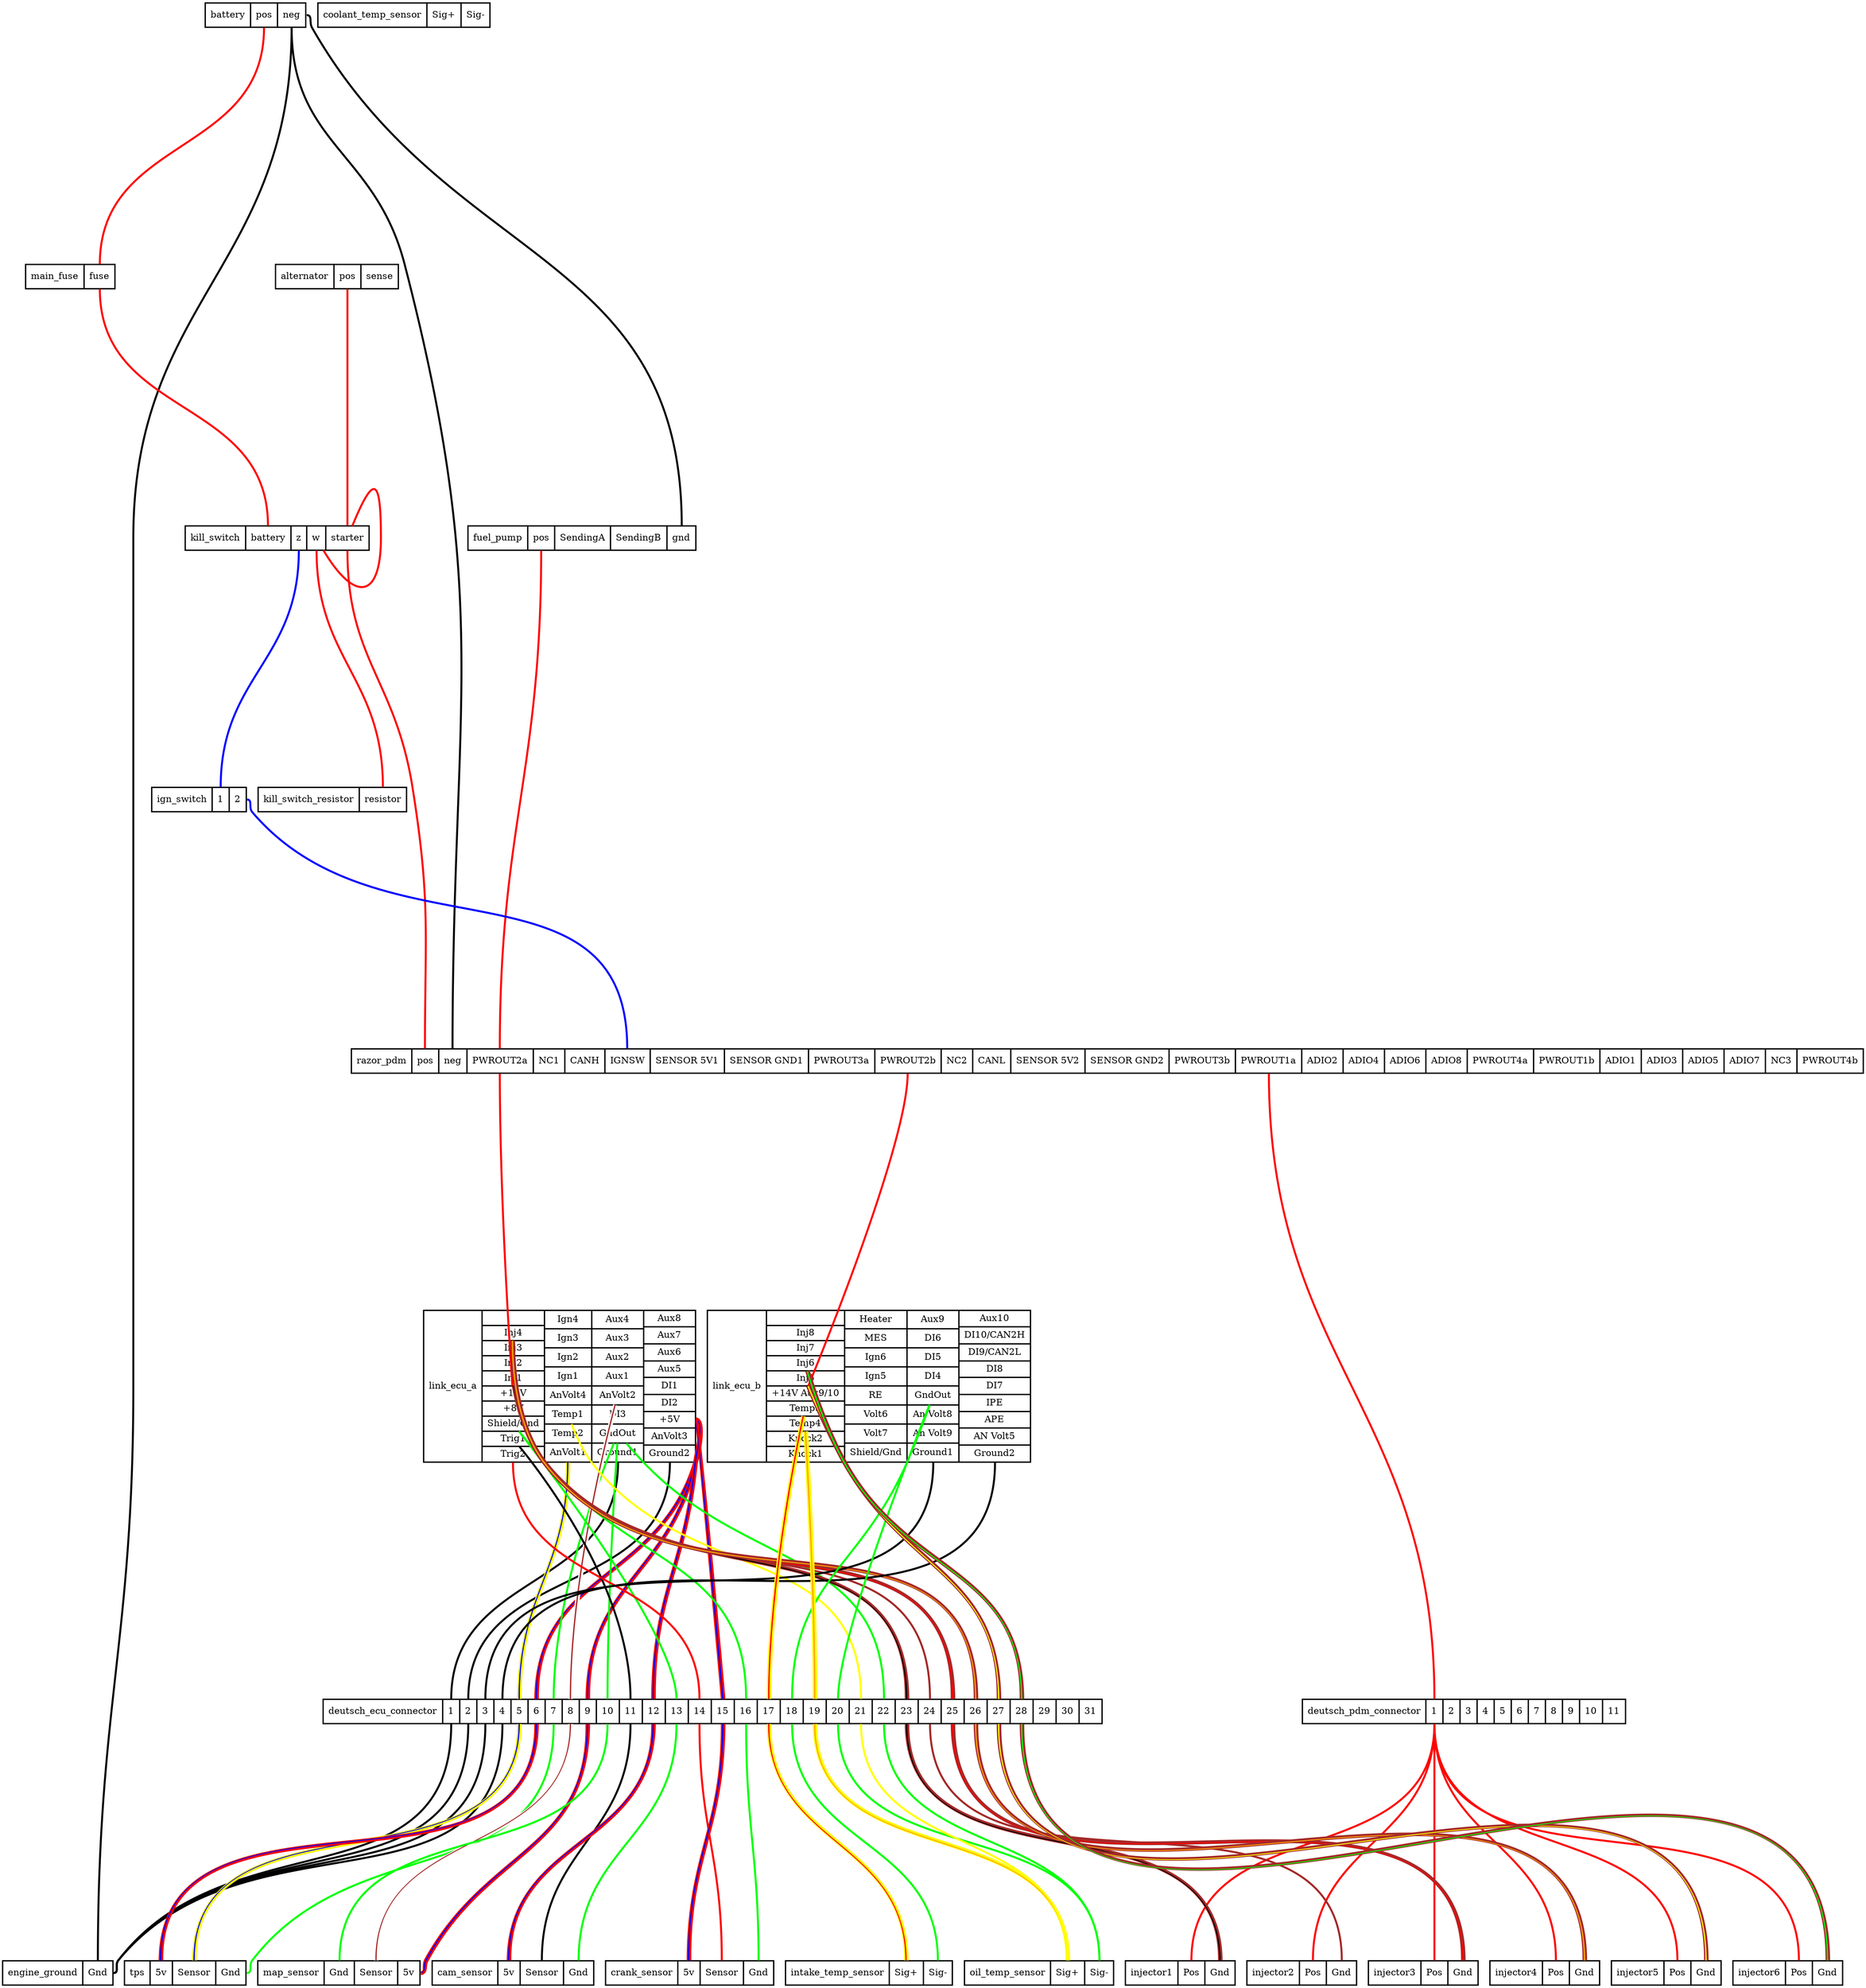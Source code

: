 graph "" {
	graph [bb="0,0,2833,3010",
		ranksep=5
	];
	node [label="\N"];
	battery	[height=0.51389,
		label="battery | <pos> pos | <neg> neg ",
		pos="385,2991.5",
		rects="308.5,2973.5,377.5,3009.5 377.5,2973.5,418.5,3009.5 418.5,2973.5,461.5,3009.5",
		shape=record,
		style=bold,
		width=2.125];
	main_fuse	[height=0.51389,
		label="main_fuse | <fuse> fuse ",
		pos="103,2594.5",
		rects="35,2576.5,124,2612.5 124,2576.5,171,2612.5",
		shape=record,
		style=bold,
		width=1.8889];
	battery:pos -- main_fuse:fuse	[color=red,
		penwidth=3,
		pos="398,2973 398,2778.2 148,2807.8 148,2613"];
	razor_pdm	[height=0.51389,
		label="razor_pdm | <pos> pos | <neg> neg | <PWROUT2a> PWROUT2a | <NC1> NC1 | <CANH> CANH | <IGNSW> IGNSW | <SENSOR 5V1> SENSOR 5V1 | <SENSOR \
GND1> SENSOR GND1 | <PWROUT3a> PWROUT3a | <PWROUT2b> PWROUT2b | <NC2> NC2 | <CANL> CANL | <SENSOR 5V2> SENSOR 5V2 | <SENSOR GND2> \
SENSOR GND2 | <PWROUT3b> PWROUT3b | <PWROUT1a> PWROUT1a | <ADIO2> ADIO2 | <ADIO4> ADIO4 | <ADIO6> ADIO6 | <ADIO8> ADIO8 | <PWROUT4a> \
PWROUT4a | <PWROUT1b> PWROUT1b | <ADIO1> ADIO1 | <ADIO3> ADIO3 | <ADIO5> ADIO5 | <ADIO7> ADIO7 | <NC3> NC3 | <PWROUT4b> PWROUT4b ",
		pos="1682,1403.5",
		rects="531,1385.5,623,1421.5 623,1385.5,664,1421.5 664,1385.5,707,1421.5 707,1385.5,808,1421.5 808,1385.5,856,1421.5 856,1385.5,917,1421.5 \
917,1385.5,986,1421.5 986,1385.5,1099,1421.5 1099,1385.5,1227,1421.5 1227,1385.5,1328,1421.5 1328,1385.5,1429,1421.5 1429,1385.5,\
1477,1421.5 1477,1385.5,1535,1421.5 1535,1385.5,1648,1421.5 1648,1385.5,1776,1421.5 1776,1385.5,1877,1421.5 1877,1385.5,1978,1421.5 \
1978,1385.5,2041,1421.5 2041,1385.5,2104,1421.5 2104,1385.5,2167,1421.5 2167,1385.5,2230,1421.5 2230,1385.5,2331,1421.5 2331,1385.5,\
2432,1421.5 2432,1385.5,2495,1421.5 2495,1385.5,2558,1421.5 2558,1385.5,2621,1421.5 2621,1385.5,2684,1421.5 2684,1385.5,2732,1421.5 \
2732,1385.5,2833,1421.5",
		shape=record,
		style=bold,
		width=31.972];
	battery:neg -- razor_pdm:neg	[color=black,
		penwidth=3,
		pos="440,2973 440,2795.7 567.53,2784.7 612,2613 744.98,2099.6 685,1952.3 685,1422"];
	fuel_pump	[height=0.51389,
		label="fuel_pump | <pos> pos | <SendingA> SendingA | <SendingB> SendingB | <gnd> gnd ",
		pos="882,2197.5",
		rects="708.5,2179.5,799.5,2215.5 799.5,2179.5,840.5,2215.5 840.5,2179.5,925.5,2215.5 925.5,2179.5,1011.5,2215.5 1011.5,2179.5,1055.5,2215.5",
		shape=record,
		style=bold,
		width=4.8194];
	battery:neg -- fuel_pump:gnd	[color=black,
		penwidth=3,
		pos="463,2991.5 471.96,2991.5 466.52,2980.8 471,2973 680.72,2609.9 1034,2635.3 1034,2216"];
	engine_ground	[height=0.51389,
		label="engine_ground | <Gnd> Gnd ",
		pos="84,18.5",
		rects="0,0.5,122,36.5 122,0.5,168,36.5",
		shape=record,
		style=bold,
		width=2.3333];
	battery:neg -- engine_ground:Gnd	[color=black,
		penwidth=3,
		pos="440,2973 440,2612.5 199,2559 199,2198.5 199,2198.5 199,2198.5 199,908.5 199,520.42 145,425.08 145,37"];
	kill_switch	[height=0.51389,
		label="kill_switch | <battery> battery | <z> z | <w> w | <starter> starter ",
		pos="418,2197.5",
		rects="278,2179.5,370,2215.5 370,2179.5,439,2215.5 439,2179.5,463,2215.5 463,2179.5,492,2215.5 492,2179.5,558,2215.5",
		shape=record,
		style=bold,
		width=3.8889];
	main_fuse:fuse -- kill_switch:battery	[color=red,
		penwidth=3,
		pos="148,2576 148,2379.7 404,2412.3 404,2216"];
	link_ecu_a	[height=3.2083,
		label="link_ecu_a | {  | <Inj4> Inj4  | <Inj3> Inj3  | <Inj2> Inj2  | <Inj1> Inj1  | <+14V> +14V  | <+8V> +8V  | <Shield/Gnd> Shield/Gnd  | <\
Trig1> Trig1  | <Trig2> Trig2 } | {<Ign4> Ign4  | <Ign3> Ign3  | <Ign2> Ign2  | <Ign1> Ign1  | <AnVolt4> AnVolt4  | <Temp1> Temp1  | <\
Temp2> Temp2  | <AnVolt1> AnVolt1 } | {<Aux4> Aux4  | <Aux3> Aux3  | <Aux2> Aux2  | <Aux1> Aux1  | <AnVolt2> AnVolt2  | <DI3> DI3  | <\
GndOut> GndOut  | <Ground1> Ground1 } | {<Aux8> Aux8  | <Aux7> Aux7  | <Aux6> Aux6  | <Aux5> Aux5  | <DI1> DI1  | <DI2> DI2  | <+\
5V> +5V  | <AnVolt3> AnVolt3  | <Ground2> Ground2 } ",
		pos="848,909.5",
		rects="641,794.5,730,1024.5 730,1001.5,825,1024.5 730,978.5,825,1001.5 730,955.5,825,978.5 730,932.5,825,955.5 730,909.5,825,932.5 730,\
886.5,825,909.5 730,863.5,825,886.5 730,840.5,825,863.5 730,817.5,825,840.5 730,794.5,825,817.5 825,996.5,897,1024.5 825,967.5,897,\
996.5 825,938.5,897,967.5 825,909.5,897,938.5 825,881.5,897,909.5 825,852.5,897,881.5 825,823.5,897,852.5 825,794.5,897,823.5 897,\
996.5,976,1024.5 897,967.5,976,996.5 897,938.5,976,967.5 897,909.5,976,938.5 897,881.5,976,909.5 897,852.5,976,881.5 897,823.5,976,\
852.5 897,794.5,976,823.5 976,999.5,1055,1024.5 976,973.5,1055,999.5 976,948.5,1055,973.5 976,922.5,1055,948.5 976,897.5,1055,922.5 \
976,871.5,1055,897.5 976,846.5,1055,871.5 976,820.5,1055,846.5 976,794.5,1055,820.5",
		shape=record,
		style=bold,
		width=5.75];
	razor_pdm:PWROUT2a -- link_ecu_a:"+14V"	[color=red,
		penwidth=3,
		pos="757,1385 757,1195.3 772.31,964.32 776.14,909.55"];
	link_ecu_b	[height=3.2083,
		label="link_ecu_b | {  | <Inj8> Inj8  | <Inj7> Inj7  | <Inj6> Inj6  | <Inj5> Inj5  | <+14V Aux9/10> +14V Aux9/10  | <Temp3> Temp3  | <Temp4> \
Temp4  | <Knock2> Knock2  | <Knock1> Knock1 } | {<Heater> Heater  | <MES> MES  | <Ign6> Ign6  | <Ign5> Ign5  | <RE> RE  | <Volt6> \
Volt6  | <Volt7> Volt7  | <Shield/Gnd> Shield/Gnd } | {<Aux9> Aux9  | <DI6> DI6  | <DI5> DI5  | <DI4> DI4  | <GndOut> GndOut  | <\
An Volt8> An Volt8  | <An Volt9> An Volt9  | <Ground1> Ground1 } | {<Aux10> Aux10  | <DI10/CAN2H> DI10/CAN2H  | <DI9/CAN2L> DI9/\
CAN2L  | <DI8> DI8  | <DI7> DI7  | <IPE> IPE  | <APE> APE  | <AN Volt5> AN Volt5  | <Ground2> Ground2 } ",
		pos="1319,909.5",
		rects="1073,794.5,1163,1024.5 1163,1001.5,1282,1024.5 1163,978.5,1282,1001.5 1163,955.5,1282,978.5 1163,932.5,1282,955.5 1163,909.5,1282,\
932.5 1163,886.5,1282,909.5 1163,863.5,1282,886.5 1163,840.5,1282,863.5 1163,817.5,1282,840.5 1163,794.5,1282,817.5 1282,996.5,1377,\
1024.5 1282,967.5,1377,996.5 1282,938.5,1377,967.5 1282,909.5,1377,938.5 1282,881.5,1377,909.5 1282,852.5,1377,881.5 1282,823.5,\
1377,852.5 1282,794.5,1377,823.5 1377,996.5,1456,1024.5 1377,967.5,1456,996.5 1377,938.5,1456,967.5 1377,909.5,1456,938.5 1377,881.5,\
1456,909.5 1377,852.5,1456,881.5 1377,823.5,1456,852.5 1377,794.5,1456,823.5 1456,999.5,1565,1024.5 1456,973.5,1565,999.5 1456,948.5,\
1565,973.5 1456,922.5,1565,948.5 1456,897.5,1565,922.5 1456,871.5,1565,897.5 1456,846.5,1565,871.5 1456,820.5,1565,846.5 1456,794.5,\
1565,820.5",
		shape=record,
		style=bold,
		width=6.8333];
	razor_pdm:PWROUT2b -- link_ecu_b:"+14V Aux9/10"	[color=red,
		penwidth=3,
		pos="1378,1385 1378,1283.5 1253.7,974.8 1227,909.65"];
	deutsch_pdm_connector	[height=0.51389,
		label="deutsch_pdm_connector | <1> 1 | <2> 2 | <3> 3 | <4> 4 | <5> 5 | <6> 6 | <7> 7 | <8> 8 | <9> 9 | <10> 10 | <11> 11 ",
		pos="2225,415.5",
		rects="1979,397.5,2167,433.5 2167,397.5,2193,433.5 2193,397.5,2219,433.5 2219,397.5,2245,433.5 2245,397.5,2271,433.5 2271,397.5,2297,433.5 \
2297,397.5,2323,433.5 2323,397.5,2349,433.5 2349,397.5,2375,433.5 2375,397.5,2401,433.5 2401,397.5,2436,433.5 2436,397.5,2471,433.5",
		shape=record,
		style=bold,
		width=6.8333];
	razor_pdm:PWROUT1a -- deutsch_pdm_connector:1	[color=red,
		penwidth=3,
		pos="1928,1385 1928,947.75 2180,871.25 2180,434"];
	fuel_pump:pos -- razor_pdm:PWROUT2a	[color=red,
		penwidth=3,
		pos="820,2179 820,1841.4 757,1759.6 757,1422"];
	kill_switch:starter -- razor_pdm:pos	[color=red,
		penwidth=3,
		pos="525,2179 525,2013.1 597.88,1982.9 624,1819 651.81,1644.6 643,1598.6 643,1422"];
	kill_switch:starter -- kill_switch:w	[color=red,
		penwidth=3,
		pos="532.31,2215.7 565.52,2296.1 576,2290 576,2197.5 576,2105 536.4,2098.9 488.23,2179.3"];
	kill_switch_resistor	[height=0.51389,
		label="kill_switch_resistor | <resistor> resistor ",
		pos="502,1800.5",
		rects="389,1782.5,543,1818.5 543,1782.5,615,1818.5",
		shape=record,
		style=bold,
		width=3.1389];
	kill_switch:w -- kill_switch_resistor:resistor	[color=red,
		penwidth=3,
		pos="478,2179 478,2012.8 579,1985.2 579,1819"];
	ign_switch	[height=0.51389,
		label="ign_switch | <1> 1 | <2> 2 ",
		pos="299,1800.5",
		rects="227,1782.5,319,1818.5 319,1782.5,345,1818.5 345,1782.5,371,1818.5",
		shape=record,
		style=bold,
		width=2];
	kill_switch:z -- ign_switch:1	[color=blue,
		penwidth=3,
		pos="451,2179 451,2010.5 332,1987.5 332,1819"];
	deutsch_ecu_connector	[height=0.51389,
		label="deutsch_ecu_connector | <1> 1 | <2> 2 | <3> 3 | <4> 4 | <5> 5 | <6> 6 | <7> 7 | <8> 8 | <9> 9 | <10> 10 | <11> 11 | <12> 12 | <13> \
13 | <14> 14 | <15> 15 | <16> 16 | <17> 17 | <18> 18 | <19> 19 | <20> 20 | <21> 21 | <22> 22 | <23> 23 | <24> 24 | <25> 25 | <26> \
26 | <27> 27 | <28> 28 | <29> 29 | <30> 30 | <31> 31 ",
		pos="1081,415.5",
		rects="488,397.5,670,433.5 670,397.5,696,433.5 696,397.5,722,433.5 722,397.5,748,433.5 748,397.5,774,433.5 774,397.5,800,433.5 800,397.5,\
826,433.5 826,397.5,852,433.5 852,397.5,878,433.5 878,397.5,904,433.5 904,397.5,939,433.5 939,397.5,974,433.5 974,397.5,1009,433.5 \
1009,397.5,1044,433.5 1044,397.5,1079,433.5 1079,397.5,1114,433.5 1114,397.5,1149,433.5 1149,397.5,1184,433.5 1184,397.5,1219,433.5 \
1219,397.5,1254,433.5 1254,397.5,1289,433.5 1289,397.5,1324,433.5 1324,397.5,1359,433.5 1359,397.5,1394,433.5 1394,397.5,1429,433.5 \
1429,397.5,1464,433.5 1464,397.5,1499,433.5 1499,397.5,1534,433.5 1534,397.5,1569,433.5 1569,397.5,1604,433.5 1604,397.5,1639,433.5 \
1639,397.5,1674,433.5",
		shape=record,
		style=bold,
		width=16.472];
	link_ecu_a:Ground1 -- deutsch_ecu_connector:1	[color=black,
		penwidth=3,
		pos="937,794 937,598.18 683,629.82 683,434"];
	link_ecu_a:Ground2 -- deutsch_ecu_connector:2	[color=black,
		penwidth=3,
		pos="1016,794 1016,583.72 709,644.28 709,434"];
	link_ecu_a:AnVolt1 -- deutsch_ecu_connector:5	[color="yellow:blue:yellow",
		penwidth=3,
		pos="861,794 861,630.65 787,597.35 787,434"];
	link_ecu_a:"+5V" -- deutsch_ecu_connector:6	[color="red:blue:red",
		penwidth=3,
		pos="1056,858.5 1070.3,858.5 1059.3,807.68 1055,794 997.35,610.03 813,626.79 813,434"];
	link_ecu_a:GndOut -- deutsch_ecu_connector:7	[color=green,
		penwidth=3,
		pos="930.87,823.15 909.42,771.59 839,590.43 839,434"];
	link_ecu_a:AnVolt2 -- deutsch_ecu_connector:8	[color="white:brown:white",
		penwidth=3,
		pos="933.13,881.27 918.17,825 865,612.4 865,434"];
	link_ecu_a:"+5V" -- deutsch_ecu_connector:9	[color="red:blue:red",
		penwidth=3,
		pos="1056,858.5 1070.3,858.5 1058.1,807.98 1055,794 1016.4,622.47 891,609.82 891,434"];
	link_ecu_a:GndOut -- deutsch_ecu_connector:10	[color=green,
		penwidth=3,
		pos="936.02,823.21 932.55,771.12 921,586.48 921,434"];
	link_ecu_a:Trig1 -- deutsch_ecu_connector:11	[color=black,
		penwidth=3,
		pos="786.37,817.41 823.2,772.67 956,599.84 956,434"];
	link_ecu_a:"+5V" -- deutsch_ecu_connector:12	[color="red:blue:red",
		penwidth=3,
		pos="1056,858.5 1070.3,858.5 1056.4,808.27 1055,794 1039.5,632.24 991,596.51 991,434"];
	link_ecu_a:"Shield/Gnd" -- deutsch_ecu_connector:13	[color=green,
		penwidth=3,
		pos="785.86,840.33 830.22,783.97 1026,529.79 1026,434"];
	link_ecu_a:Trig2 -- deutsch_ecu_connector:14	[color=red,
		penwidth=3,
		pos="777,794 777,590.21 1061,637.79 1061,434"];
	link_ecu_a:"+5V" -- deutsch_ecu_connector:15	[color="red:blue:red",
		penwidth=3,
		pos="1056,858.5 1059,858.5 1097,436.96 1097,434"];
	link_ecu_a:"Shield/Gnd" -- deutsch_ecu_connector:16	[color=green,
		penwidth=3,
		pos="786.17,840.45 795.8,828.85 811.42,810.1 825,794 960.6,633.29 1132,644.28 1132,434"];
	link_ecu_a:Temp1 -- deutsch_ecu_connector:21	[color=yellow,
		penwidth=3,
		pos="866.05,852.5 872,837.19 882.86,812.38 897,794 1044.8,601.77 1307,676.5 1307,434"];
	link_ecu_a:GndOut -- deutsch_ecu_connector:22	[color=green,
		penwidth=3,
		pos="949.43,823.19 956.98,814.61 966.89,803.54 976,794 1133.6,628.98 1342,662.17 1342,434"];
	link_ecu_a:Inj1 -- deutsch_ecu_connector:23	[color="brown:black:brown",
		penwidth=3,
		pos="778.96,909.36 783.39,885.12 796.13,829.96 825,794 1008.4,565.6 1377,726.9 1377,434"];
	link_ecu_a:Inj2 -- deutsch_ecu_connector:24	[color=brown,
		penwidth=3,
		pos="778.03,932.24 780.9,904.75 791.17,837.17 825,794 1013.8,553.11 1412,740.04 1412,434"];
	link_ecu_a:Inj3 -- deutsch_ecu_connector:25	[color="brown:red:brown",
		penwidth=3,
		pos="777.31,955.18 778.68,924.67 786.01,844.44 825,794 1020.3,541.28 1447,753.41 1447,434"];
	link_ecu_a:Inj4 -- deutsch_ecu_connector:26	[color="brown:orange:brown",
		penwidth=3,
		pos="776.74,978.48 776.64,945.45 780.53,851.95 825,794 1027.7,529.86 1482,766.96 1482,434"];
	link_ecu_b:Ground1 -- deutsch_ecu_connector:3	[color=black,
		penwidth=3,
		pos="1417,794 1417,451.25 735,776.75 735,434"];
	link_ecu_b:Ground2 -- deutsch_ecu_connector:4	[color=black,
		penwidth=3,
		pos="1511,794 1511,424.26 761,803.74 761,434"];
	link_ecu_b:Temp3 -- deutsch_ecu_connector:17	[color="yellow:red:yellow",
		penwidth=3,
		pos="1219.6,863.33 1208.9,813.49 1167,606.25 1167,434"];
	link_ecu_b:GndOut -- deutsch_ecu_connector:18	[color=green,
		penwidth=3,
		pos="1411.8,881.24 1404.4,861.46 1390.5,824.69 1377,794 1305.4,631.12 1202,611.9 1202,434"];
	link_ecu_b:Temp4 -- deutsch_ecu_connector:19	[color="yellow:orange:yellow",
		penwidth=3,
		pos="1222.7,840.21 1225.7,791.62 1237,595.38 1237,434"];
	link_ecu_b:GndOut -- deutsch_ecu_connector:20	[color=green,
		penwidth=3,
		pos="1411.3,881.44 1384.5,814.65 1272,528.69 1272,434"];
	link_ecu_b:Inj5 -- deutsch_ecu_connector:27	[color="brown:yellow:brown",
		penwidth=3,
		pos="1227.1,909.27 1236.8,886.23 1259.1,835.01 1282,794 1375.1,627.16 1517,625.07 1517,434"];
	link_ecu_b:Inj6 -- deutsch_ecu_connector:28	[color="brown:green:brown",
		penwidth=3,
		pos="1225.6,932.3 1233.8,906.04 1254.7,842.57 1282,794 1379.9,619.59 1552,634 1552,434"];
	injector1	[height=0.51389,
		label="injector1 | <Pos> Pos | <Gnd> Gnd ",
		pos="1793,18.5",
		rects="1709.5,0.5,1789.5,36.5 1789.5,0.5,1830.5,36.5 1830.5,0.5,1876.5,36.5",
		shape=record,
		style=bold,
		width=2.3194];
	deutsch_pdm_connector:1 -- injector1:Pos	[color=red,
		penwidth=3,
		pos="2180,397 2180,167.56 1810,266.44 1810,37"];
	injector2	[height=0.51389,
		label="injector2 | <Pos> Pos | <Gnd> Gnd ",
		pos="1978,18.5",
		rects="1894.5,0.5,1974.5,36.5 1974.5,0.5,2015.5,36.5 2015.5,0.5,2061.5,36.5",
		shape=record,
		style=bold,
		width=2.3194];
	deutsch_pdm_connector:1 -- injector2:Pos	[color=red,
		penwidth=3,
		pos="2180,397 2180,217.11 1995,216.89 1995,37"];
	injector3	[height=0.51389,
		label="injector3 | <Pos> Pos | <Gnd> Gnd ",
		pos="2163,18.5",
		rects="2079.5,0.5,2159.5,36.5 2159.5,0.5,2200.5,36.5 2200.5,0.5,2246.5,36.5",
		shape=record,
		style=bold,
		width=2.3194];
	deutsch_pdm_connector:1 -- injector3:Pos	[color=red,
		penwidth=3,
		pos="2180,397 2180,237 2180,197 2180,37"];
	injector4	[height=0.51389,
		label="injector4 | <Pos> Pos | <Gnd> Gnd ",
		pos="2348,18.5",
		rects="2264.5,0.5,2344.5,36.5 2344.5,0.5,2385.5,36.5 2385.5,0.5,2431.5,36.5",
		shape=record,
		style=bold,
		width=2.3194];
	deutsch_pdm_connector:1 -- injector4:Pos	[color=red,
		penwidth=3,
		pos="2180,397 2180,217.11 2365,216.89 2365,37"];
	injector5	[height=0.51389,
		label="injector5 | <Pos> Pos | <Gnd> Gnd ",
		pos="2533,18.5",
		rects="2449.5,0.5,2529.5,36.5 2529.5,0.5,2570.5,36.5 2570.5,0.5,2616.5,36.5",
		shape=record,
		style=bold,
		width=2.3194];
	deutsch_pdm_connector:1 -- injector5:Pos	[color=red,
		penwidth=3,
		pos="2180,397 2180,167.56 2550,266.44 2550,37"];
	injector6	[height=0.51389,
		label="injector6 | <Pos> Pos | <Gnd> Gnd ",
		pos="2718,18.5",
		rects="2634.5,0.5,2714.5,36.5 2714.5,0.5,2755.5,36.5 2755.5,0.5,2801.5,36.5",
		shape=record,
		style=bold,
		width=2.3194];
	deutsch_pdm_connector:1 -- injector6:Pos	[color=red,
		penwidth=3,
		pos="2180,397 2180,102.99 2735,331.01 2735,37"];
	ign_switch:2 -- razor_pdm:IGNSW	[color=blue,
		penwidth=3,
		pos="372,1800.5 380.96,1800.5 374.17,1788.8 380,1782 575.15,1554.1 951,1722 951,1422"];
	alternator	[height=0.51389,
		label="alternator | <pos> pos | <sense> sense ",
		pos="509,2594.5",
		rects="415.5,2576.5,504.5,2612.5 504.5,2576.5,545.5,2612.5 545.5,2576.5,602.5,2612.5",
		shape=record,
		style=bold,
		width=2.5972];
	alternator:pos -- kill_switch:starter	[color=red,
		penwidth=3,
		pos="525,2576 525,2416 525,2376 525,2216"];
	deutsch_ecu_connector:1 -- engine_ground:Gnd	[color=black,
		penwidth=3,
		pos="683,397 683,120.64 344.9,255.74 176,37 170.63,30.042 177.79,18.5 169,18.5"];
	deutsch_ecu_connector:2 -- engine_ground:Gnd	[color=black,
		penwidth=3,
		pos="709,397 709,111.14 353.35,261.2 176,37 170.55,30.105 177.79,18.5 169,18.5"];
	deutsch_ecu_connector:3 -- engine_ground:Gnd	[color=black,
		penwidth=3,
		pos="735,397 735,101.49 361.86,266.74 176,37 170.47,30.165 177.79,18.5 169,18.5"];
	deutsch_ecu_connector:4 -- engine_ground:Gnd	[color=black,
		penwidth=3,
		pos="761,397 761,91.713 370.43,272.37 176,37 170.4,30.222 177.79,18.5 169,18.5"];
	deutsch_ecu_connector:23 -- injector1:Gnd	[color="brown:black:brown",
		penwidth=3,
		pos="1377,397 1377,131.4 1854,302.6 1854,37"];
	deutsch_ecu_connector:24 -- injector2:Gnd	[color=brown,
		penwidth=3,
		pos="1412,397 1412,75.667 2039,358.33 2039,37"];
	deutsch_ecu_connector:25 -- injector3:Gnd	[color="brown:red:brown",
		penwidth=3,
		pos="1447,397 1447,16.402 2224,417.6 2224,37"];
	deutsch_ecu_connector:26 -- injector4:Gnd	[color="brown:orange:brown",
		penwidth=3,
		pos="1482,397 1482,-44.977 2409,478.98 2409,37"];
	deutsch_ecu_connector:27 -- injector5:Gnd	[color="brown:yellow:brown",
		penwidth=3,
		pos="1517,397 1517,-107.7 2594,541.7 2594,37"];
	deutsch_ecu_connector:28 -- injector6:Gnd	[color="brown:green:brown",
		penwidth=3,
		pos="1552,397 1552,-171.32 2779,605.32 2779,37"];
	tps	[height=0.51389,
		label="tps | <5v> 5v | <Sensor> Sensor | <Gnd> Gnd ",
		pos="278,18.5",
		rects="185.5,0.5,224.5,36.5 224.5,0.5,258.5,36.5 258.5,0.5,324.5,36.5 324.5,0.5,370.5,36.5",
		shape=record,
		style=bold,
		width=2.5694];
	deutsch_ecu_connector:5 -- tps:Sensor	[color="yellow:blue:yellow",
		penwidth=3,
		pos="787,397 787,124.97 292,309.03 292,37"];
	deutsch_ecu_connector:6 -- tps:"5v"	[color="red:blue:red",
		penwidth=3,
		pos="813,397 813,96.619 241,337.38 241,37"];
	deutsch_ecu_connector:7 -- tps:Gnd	[color=green,
		penwidth=3,
		pos="839,397 839,137.74 538.33,242.3 380,37 374.53,29.906 380.96,18.5 372,18.5"];
	map_sensor	[height=0.51389,
		label="map_sensor | <Gnd> Gnd | <Sensor> Sensor | <5v> 5v ",
		pos="512,18.5",
		rects="388.5,0.5,489.5,36.5 489.5,0.5,535.5,36.5 535.5,0.5,601.5,36.5 601.5,0.5,635.5,36.5",
		shape=record,
		style=bold,
		width=3.4306];
	deutsch_ecu_connector:8 -- map_sensor:Sensor	[color="white:brown:white",
		penwidth=3,
		pos="865,397 865,189.86 569,244.14 569,37"];
	deutsch_ecu_connector:9 -- map_sensor:"5v"	[color="red:blue:red",
		penwidth=3,
		pos="891,397 891,203.21 738.55,206.71 645,37 640.68,29.155 645.96,18.5 637,18.5"];
	deutsch_ecu_connector:10 -- map_sensor:Gnd	[color=green,
		penwidth=3,
		pos="921,397 921,155.17 513,278.83 513,37"];
	cam_sensor	[height=0.51389,
		label="cam_sensor | <5v> 5v | <Sensor> Sensor | <Gnd> Gnd ",
		pos="777,18.5",
		rects="654,0.5,754,36.5 754,0.5,788,36.5 788,0.5,854,36.5 854,0.5,900,36.5",
		shape=record,
		style=bold,
		width=3.4167];
	deutsch_ecu_connector:11 -- cam_sensor:Sensor	[color=black,
		penwidth=3,
		pos="956,397 956,226.12 821,207.88 821,37"];
	deutsch_ecu_connector:12 -- cam_sensor:"5v"	[color="red:blue:red",
		penwidth=3,
		pos="991,397 991,209.49 771,224.51 771,37"];
	deutsch_ecu_connector:13 -- cam_sensor:Gnd	[color=green,
		penwidth=3,
		pos="1026,397 1026,223.84 877,210.16 877,37"];
	crank_sensor	[height=0.51389,
		label="crank_sensor | <5v> 5v | <Sensor> Sensor | <Gnd> Gnd ",
		pos="1046,18.5",
		rects="918,0.5,1028,36.5 1028,0.5,1062,36.5 1062,0.5,1128,36.5 1128,0.5,1174,36.5",
		shape=record,
		style=bold,
		width=3.5556];
	deutsch_ecu_connector:14 -- crank_sensor:Sensor	[color=red,
		penwidth=3,
		pos="1061,397 1061,236.29 1095,197.71 1095,37"];
	deutsch_ecu_connector:15 -- crank_sensor:"5v"	[color="red:blue:red",
		penwidth=3,
		pos="1097,397 1097,235.34 1045,198.66 1045,37"];
	deutsch_ecu_connector:16 -- crank_sensor:Gnd	[color=green,
		penwidth=3,
		pos="1132,397 1132,236.78 1151,197.22 1151,37"];
	intake_temp_sensor	[height=0.51389,
		label="intake_temp_sensor | <Sig+> Sig+ | <Sig-> Sig- ",
		pos="1319,18.5",
		rects="1192,0.5,1350,36.5 1350,0.5,1402,36.5 1402,0.5,1446,36.5",
		shape=record,
		style=bold,
		width=3.5278];
	deutsch_ecu_connector:17 -- intake_temp_sensor:"Sig+"	[color="yellow:red:yellow",
		penwidth=3,
		pos="1167,397 1167,211.99 1376,222.01 1376,37"];
	deutsch_ecu_connector:18 -- intake_temp_sensor:"Sig-"	[color=green,
		penwidth=3,
		pos="1202,397 1202,209.02 1424,224.98 1424,37"];
	oil_temp_sensor	[height=0.51389,
		label="oil_temp_sensor | <Sig+> Sig+ | <Sig-> Sig- ",
		pos="1578,18.5",
		rects="1464.5,0.5,1595.5,36.5 1595.5,0.5,1647.5,36.5 1647.5,0.5,1691.5,36.5",
		shape=record,
		style=bold,
		width=3.1528];
	deutsch_ecu_connector:19 -- oil_temp_sensor:"Sig+"	[color="yellow:orange:yellow",
		penwidth=3,
		pos="1237,397 1237,162.74 1622,271.26 1622,37"];
	deutsch_ecu_connector:20 -- oil_temp_sensor:"Sig-"	[color=green,
		penwidth=3,
		pos="1272,397 1272,158.48 1670,275.52 1670,37"];
	deutsch_ecu_connector:21 -- oil_temp_sensor:"Sig+"	[color=yellow,
		penwidth=3,
		pos="1307,397 1307,184.4 1622,249.6 1622,37"];
	deutsch_ecu_connector:22 -- oil_temp_sensor:"Sig-"	[color=green,
		penwidth=3,
		pos="1342,397 1342,180.55 1670,253.45 1670,37"];
	coolant_temp_sensor	[height=0.51389,
		label="coolant_temp_sensor | <Sig+> Sig+ | <Sig-> Sig- ",
		pos="611,2991.5",
		rects="480,2973.5,646,3009.5 646,2973.5,698,3009.5 698,2973.5,742,3009.5",
		shape=record,
		style=bold,
		width=3.6389];
}
